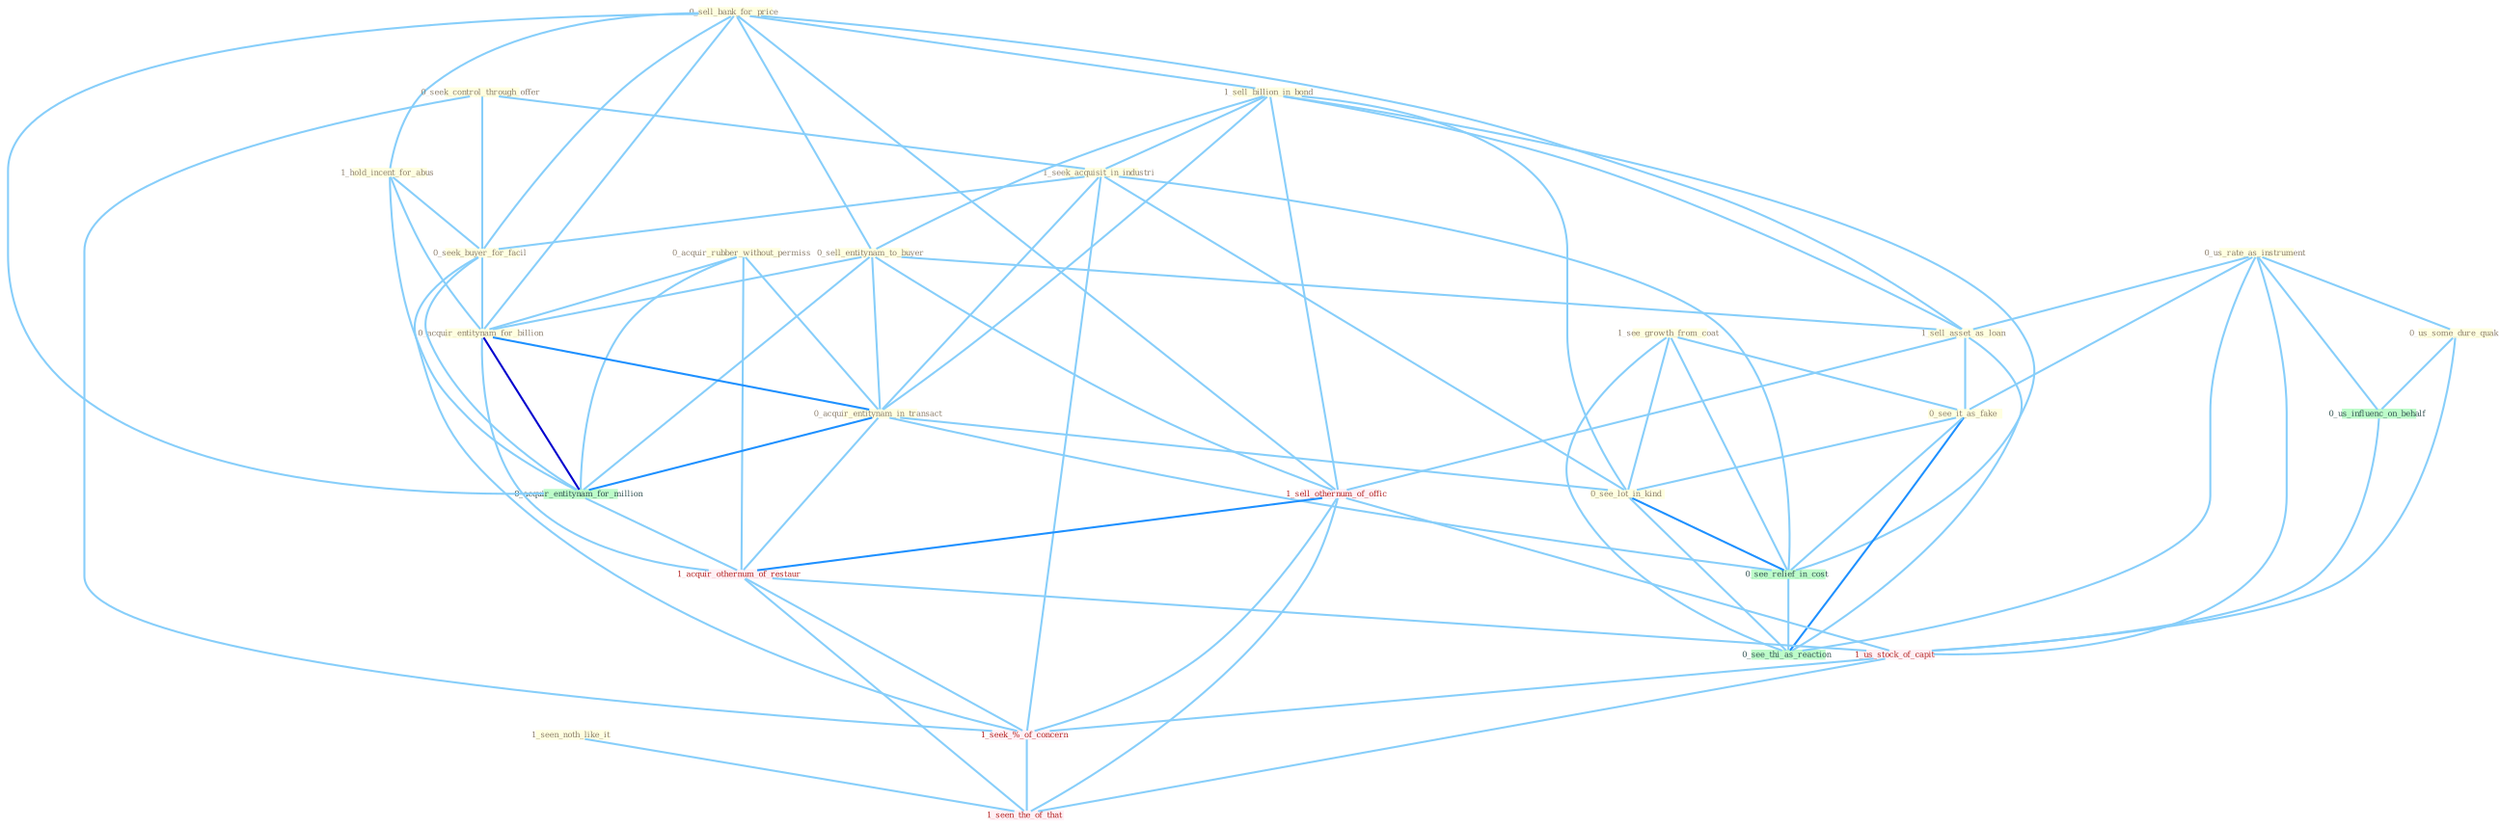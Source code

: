 Graph G{ 
    node
    [shape=polygon,style=filled,width=.5,height=.06,color="#BDFCC9",fixedsize=true,fontsize=4,
    fontcolor="#2f4f4f"];
    {node
    [color="#ffffe0", fontcolor="#8b7d6b"] "0_us_rate_as_instrument " "1_see_growth_from_coat " "0_sell_bank_for_price " "0_acquir_rubber_without_permiss " "0_us_some_dure_quak " "0_seek_control_through_offer " "1_sell_billion_in_bond " "0_sell_entitynam_to_buyer " "1_hold_incent_for_abus " "1_seek_acquisit_in_industri " "0_seek_buyer_for_facil " "1_seen_noth_like_it " "0_acquir_entitynam_for_billion " "1_sell_asset_as_loan " "0_see_it_as_fake " "0_acquir_entitynam_in_transact " "0_see_lot_in_kind "}
{node [color="#fff0f5", fontcolor="#b22222"] "1_sell_othernum_of_offic " "1_acquir_othernum_of_restaur " "1_us_stock_of_capit " "1_seek_%_of_concern " "1_seen_the_of_that "}
edge [color="#B0E2FF"];

	"0_us_rate_as_instrument " -- "0_us_some_dure_quak " [w="1", color="#87cefa" ];
	"0_us_rate_as_instrument " -- "1_sell_asset_as_loan " [w="1", color="#87cefa" ];
	"0_us_rate_as_instrument " -- "0_see_it_as_fake " [w="1", color="#87cefa" ];
	"0_us_rate_as_instrument " -- "0_us_influenc_on_behalf " [w="1", color="#87cefa" ];
	"0_us_rate_as_instrument " -- "0_see_thi_as_reaction " [w="1", color="#87cefa" ];
	"0_us_rate_as_instrument " -- "1_us_stock_of_capit " [w="1", color="#87cefa" ];
	"1_see_growth_from_coat " -- "0_see_it_as_fake " [w="1", color="#87cefa" ];
	"1_see_growth_from_coat " -- "0_see_lot_in_kind " [w="1", color="#87cefa" ];
	"1_see_growth_from_coat " -- "0_see_relief_in_cost " [w="1", color="#87cefa" ];
	"1_see_growth_from_coat " -- "0_see_thi_as_reaction " [w="1", color="#87cefa" ];
	"0_sell_bank_for_price " -- "1_sell_billion_in_bond " [w="1", color="#87cefa" ];
	"0_sell_bank_for_price " -- "0_sell_entitynam_to_buyer " [w="1", color="#87cefa" ];
	"0_sell_bank_for_price " -- "1_hold_incent_for_abus " [w="1", color="#87cefa" ];
	"0_sell_bank_for_price " -- "0_seek_buyer_for_facil " [w="1", color="#87cefa" ];
	"0_sell_bank_for_price " -- "0_acquir_entitynam_for_billion " [w="1", color="#87cefa" ];
	"0_sell_bank_for_price " -- "1_sell_asset_as_loan " [w="1", color="#87cefa" ];
	"0_sell_bank_for_price " -- "0_acquir_entitynam_for_million " [w="1", color="#87cefa" ];
	"0_sell_bank_for_price " -- "1_sell_othernum_of_offic " [w="1", color="#87cefa" ];
	"0_acquir_rubber_without_permiss " -- "0_acquir_entitynam_for_billion " [w="1", color="#87cefa" ];
	"0_acquir_rubber_without_permiss " -- "0_acquir_entitynam_in_transact " [w="1", color="#87cefa" ];
	"0_acquir_rubber_without_permiss " -- "0_acquir_entitynam_for_million " [w="1", color="#87cefa" ];
	"0_acquir_rubber_without_permiss " -- "1_acquir_othernum_of_restaur " [w="1", color="#87cefa" ];
	"0_us_some_dure_quak " -- "0_us_influenc_on_behalf " [w="1", color="#87cefa" ];
	"0_us_some_dure_quak " -- "1_us_stock_of_capit " [w="1", color="#87cefa" ];
	"0_seek_control_through_offer " -- "1_seek_acquisit_in_industri " [w="1", color="#87cefa" ];
	"0_seek_control_through_offer " -- "0_seek_buyer_for_facil " [w="1", color="#87cefa" ];
	"0_seek_control_through_offer " -- "1_seek_%_of_concern " [w="1", color="#87cefa" ];
	"1_sell_billion_in_bond " -- "0_sell_entitynam_to_buyer " [w="1", color="#87cefa" ];
	"1_sell_billion_in_bond " -- "1_seek_acquisit_in_industri " [w="1", color="#87cefa" ];
	"1_sell_billion_in_bond " -- "1_sell_asset_as_loan " [w="1", color="#87cefa" ];
	"1_sell_billion_in_bond " -- "0_acquir_entitynam_in_transact " [w="1", color="#87cefa" ];
	"1_sell_billion_in_bond " -- "0_see_lot_in_kind " [w="1", color="#87cefa" ];
	"1_sell_billion_in_bond " -- "1_sell_othernum_of_offic " [w="1", color="#87cefa" ];
	"1_sell_billion_in_bond " -- "0_see_relief_in_cost " [w="1", color="#87cefa" ];
	"0_sell_entitynam_to_buyer " -- "0_acquir_entitynam_for_billion " [w="1", color="#87cefa" ];
	"0_sell_entitynam_to_buyer " -- "1_sell_asset_as_loan " [w="1", color="#87cefa" ];
	"0_sell_entitynam_to_buyer " -- "0_acquir_entitynam_in_transact " [w="1", color="#87cefa" ];
	"0_sell_entitynam_to_buyer " -- "0_acquir_entitynam_for_million " [w="1", color="#87cefa" ];
	"0_sell_entitynam_to_buyer " -- "1_sell_othernum_of_offic " [w="1", color="#87cefa" ];
	"1_hold_incent_for_abus " -- "0_seek_buyer_for_facil " [w="1", color="#87cefa" ];
	"1_hold_incent_for_abus " -- "0_acquir_entitynam_for_billion " [w="1", color="#87cefa" ];
	"1_hold_incent_for_abus " -- "0_acquir_entitynam_for_million " [w="1", color="#87cefa" ];
	"1_seek_acquisit_in_industri " -- "0_seek_buyer_for_facil " [w="1", color="#87cefa" ];
	"1_seek_acquisit_in_industri " -- "0_acquir_entitynam_in_transact " [w="1", color="#87cefa" ];
	"1_seek_acquisit_in_industri " -- "0_see_lot_in_kind " [w="1", color="#87cefa" ];
	"1_seek_acquisit_in_industri " -- "0_see_relief_in_cost " [w="1", color="#87cefa" ];
	"1_seek_acquisit_in_industri " -- "1_seek_%_of_concern " [w="1", color="#87cefa" ];
	"0_seek_buyer_for_facil " -- "0_acquir_entitynam_for_billion " [w="1", color="#87cefa" ];
	"0_seek_buyer_for_facil " -- "0_acquir_entitynam_for_million " [w="1", color="#87cefa" ];
	"0_seek_buyer_for_facil " -- "1_seek_%_of_concern " [w="1", color="#87cefa" ];
	"1_seen_noth_like_it " -- "1_seen_the_of_that " [w="1", color="#87cefa" ];
	"0_acquir_entitynam_for_billion " -- "0_acquir_entitynam_in_transact " [w="2", color="#1e90ff" , len=0.8];
	"0_acquir_entitynam_for_billion " -- "0_acquir_entitynam_for_million " [w="3", color="#0000cd" , len=0.6];
	"0_acquir_entitynam_for_billion " -- "1_acquir_othernum_of_restaur " [w="1", color="#87cefa" ];
	"1_sell_asset_as_loan " -- "0_see_it_as_fake " [w="1", color="#87cefa" ];
	"1_sell_asset_as_loan " -- "1_sell_othernum_of_offic " [w="1", color="#87cefa" ];
	"1_sell_asset_as_loan " -- "0_see_thi_as_reaction " [w="1", color="#87cefa" ];
	"0_see_it_as_fake " -- "0_see_lot_in_kind " [w="1", color="#87cefa" ];
	"0_see_it_as_fake " -- "0_see_relief_in_cost " [w="1", color="#87cefa" ];
	"0_see_it_as_fake " -- "0_see_thi_as_reaction " [w="2", color="#1e90ff" , len=0.8];
	"0_acquir_entitynam_in_transact " -- "0_see_lot_in_kind " [w="1", color="#87cefa" ];
	"0_acquir_entitynam_in_transact " -- "0_acquir_entitynam_for_million " [w="2", color="#1e90ff" , len=0.8];
	"0_acquir_entitynam_in_transact " -- "0_see_relief_in_cost " [w="1", color="#87cefa" ];
	"0_acquir_entitynam_in_transact " -- "1_acquir_othernum_of_restaur " [w="1", color="#87cefa" ];
	"0_see_lot_in_kind " -- "0_see_relief_in_cost " [w="2", color="#1e90ff" , len=0.8];
	"0_see_lot_in_kind " -- "0_see_thi_as_reaction " [w="1", color="#87cefa" ];
	"0_acquir_entitynam_for_million " -- "1_acquir_othernum_of_restaur " [w="1", color="#87cefa" ];
	"1_sell_othernum_of_offic " -- "1_acquir_othernum_of_restaur " [w="2", color="#1e90ff" , len=0.8];
	"1_sell_othernum_of_offic " -- "1_us_stock_of_capit " [w="1", color="#87cefa" ];
	"1_sell_othernum_of_offic " -- "1_seek_%_of_concern " [w="1", color="#87cefa" ];
	"1_sell_othernum_of_offic " -- "1_seen_the_of_that " [w="1", color="#87cefa" ];
	"0_us_influenc_on_behalf " -- "1_us_stock_of_capit " [w="1", color="#87cefa" ];
	"0_see_relief_in_cost " -- "0_see_thi_as_reaction " [w="1", color="#87cefa" ];
	"1_acquir_othernum_of_restaur " -- "1_us_stock_of_capit " [w="1", color="#87cefa" ];
	"1_acquir_othernum_of_restaur " -- "1_seek_%_of_concern " [w="1", color="#87cefa" ];
	"1_acquir_othernum_of_restaur " -- "1_seen_the_of_that " [w="1", color="#87cefa" ];
	"1_us_stock_of_capit " -- "1_seek_%_of_concern " [w="1", color="#87cefa" ];
	"1_us_stock_of_capit " -- "1_seen_the_of_that " [w="1", color="#87cefa" ];
	"1_seek_%_of_concern " -- "1_seen_the_of_that " [w="1", color="#87cefa" ];
}